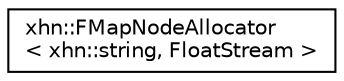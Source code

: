 digraph "Graphical Class Hierarchy"
{
  edge [fontname="Helvetica",fontsize="10",labelfontname="Helvetica",labelfontsize="10"];
  node [fontname="Helvetica",fontsize="10",shape=record];
  rankdir="LR";
  Node1 [label="xhn::FMapNodeAllocator\l\< xhn::string, FloatStream \>",height=0.2,width=0.4,color="black", fillcolor="white", style="filled",URL="$classxhn_1_1_f_map_node_allocator.html"];
}
